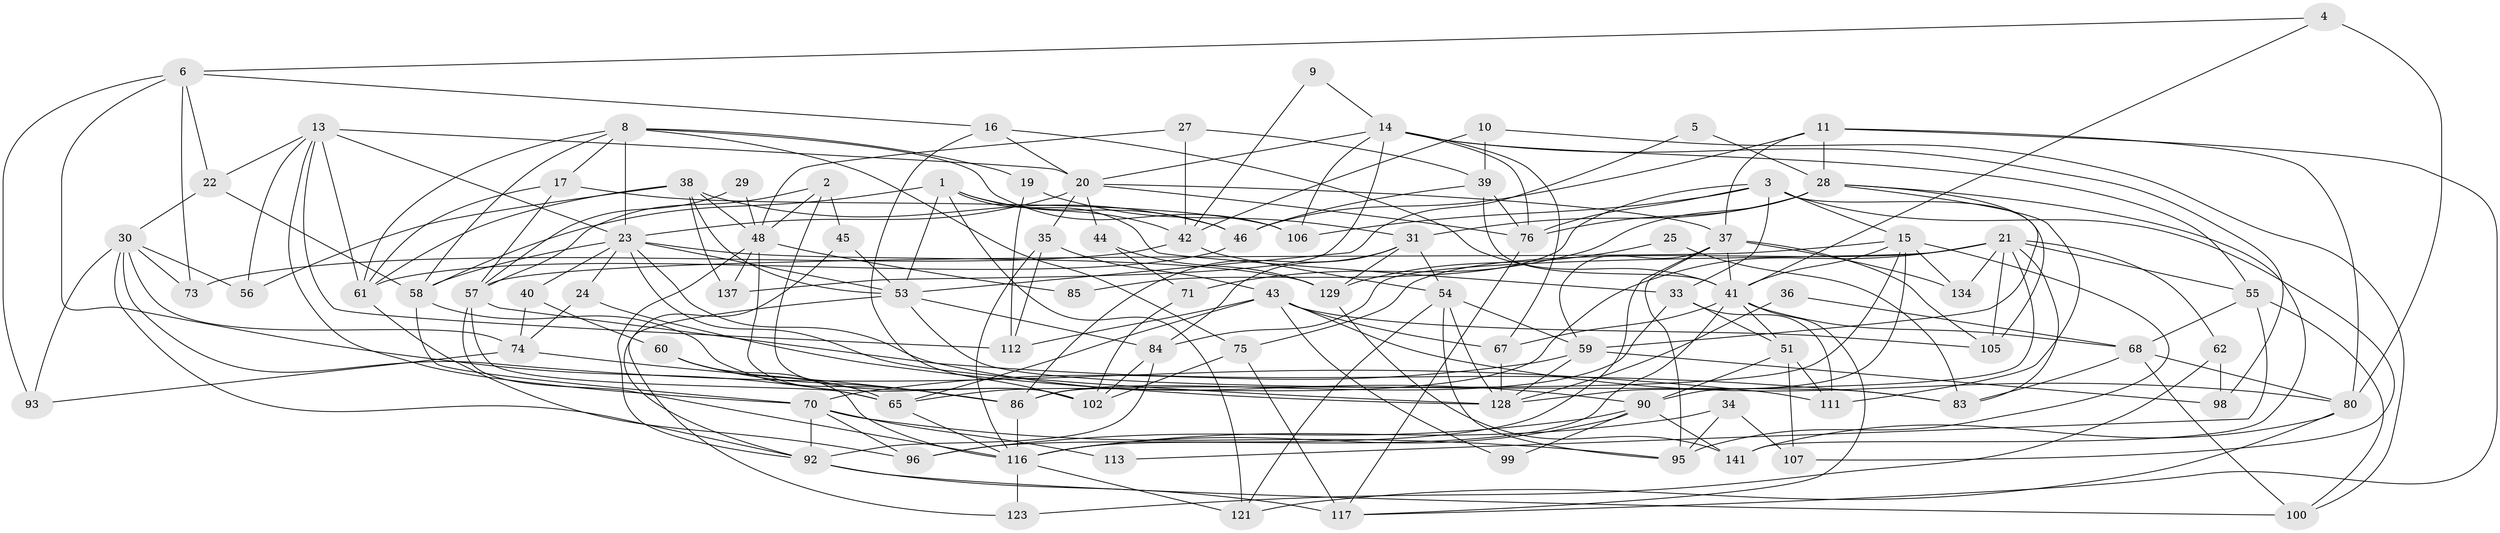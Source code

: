 // original degree distribution, {4: 0.3191489361702128, 2: 0.09219858156028368, 6: 0.12056737588652482, 3: 0.28368794326241137, 5: 0.1702127659574468, 8: 0.014184397163120567}
// Generated by graph-tools (version 1.1) at 2025/11/02/27/25 16:11:18]
// undirected, 91 vertices, 226 edges
graph export_dot {
graph [start="1"]
  node [color=gray90,style=filled];
  1 [super="+63"];
  2 [super="+12"];
  3 [super="+7"];
  4;
  5;
  6 [super="+18"];
  8 [super="+69"];
  9;
  10;
  11 [super="+122"];
  13 [super="+32"];
  14 [super="+64"];
  15 [super="+126"];
  16;
  17 [super="+94"];
  19;
  20 [super="+131"];
  21 [super="+49"];
  22 [super="+47"];
  23 [super="+26"];
  24;
  25;
  27 [super="+88"];
  28 [super="+125"];
  29;
  30 [super="+79"];
  31 [super="+133"];
  33 [super="+66"];
  34;
  35 [super="+87"];
  36;
  37 [super="+50"];
  38 [super="+82"];
  39 [super="+114"];
  40;
  41 [super="+91"];
  42 [super="+52"];
  43 [super="+78"];
  44 [super="+124"];
  45;
  46 [super="+89"];
  48 [super="+135"];
  51 [super="+104"];
  53 [super="+77"];
  54 [super="+72"];
  55;
  56;
  57 [super="+130"];
  58 [super="+118"];
  59 [super="+101"];
  60;
  61;
  62;
  65 [super="+115"];
  67;
  68;
  70 [super="+81"];
  71;
  73;
  74 [super="+119"];
  75;
  76 [super="+138"];
  80 [super="+140"];
  83 [super="+97"];
  84 [super="+136"];
  85;
  86 [super="+108"];
  90 [super="+103"];
  92 [super="+127"];
  93;
  95;
  96;
  98;
  99;
  100 [super="+120"];
  102 [super="+110"];
  105;
  106 [super="+109"];
  107;
  111;
  112;
  113;
  116 [super="+139"];
  117;
  121;
  123;
  128 [super="+132"];
  129;
  134;
  137;
  141;
  1 -- 121;
  1 -- 46;
  1 -- 42;
  1 -- 53;
  1 -- 33;
  1 -- 58;
  2 -- 102;
  2 -- 48;
  2 -- 45;
  2 -- 57;
  3 -- 107;
  3 -- 76;
  3 -- 85;
  3 -- 105;
  3 -- 15;
  3 -- 33;
  3 -- 106;
  4 -- 80;
  4 -- 41;
  4 -- 6;
  5 -- 28;
  5 -- 53;
  6 -- 93;
  6 -- 22;
  6 -- 16;
  6 -- 73;
  6 -- 65;
  8 -- 19;
  8 -- 58;
  8 -- 17;
  8 -- 75;
  8 -- 61;
  8 -- 23;
  8 -- 106;
  9 -- 14;
  9 -- 42;
  10 -- 39 [weight=2];
  10 -- 42;
  10 -- 100;
  11 -- 28;
  11 -- 80;
  11 -- 37;
  11 -- 117;
  11 -- 46;
  13 -- 61;
  13 -- 22;
  13 -- 112;
  13 -- 56;
  13 -- 70;
  13 -- 20;
  13 -- 23;
  14 -- 106;
  14 -- 76;
  14 -- 98;
  14 -- 67;
  14 -- 20;
  14 -- 55;
  14 -- 137;
  15 -- 134;
  15 -- 128;
  15 -- 41;
  15 -- 57;
  15 -- 95;
  15 -- 86;
  16 -- 20;
  16 -- 41;
  16 -- 102;
  17 -- 61;
  17 -- 57;
  17 -- 106;
  19 -- 31;
  19 -- 112;
  20 -- 35 [weight=2];
  20 -- 37;
  20 -- 44;
  20 -- 23;
  20 -- 76;
  21 -- 65;
  21 -- 75;
  21 -- 83;
  21 -- 84;
  21 -- 134;
  21 -- 55;
  21 -- 105;
  21 -- 90;
  21 -- 62;
  22 -- 58;
  22 -- 30;
  23 -- 128;
  23 -- 90;
  23 -- 129;
  23 -- 53;
  23 -- 24;
  23 -- 40;
  23 -- 58;
  24 -- 128;
  24 -- 74;
  25 -- 83;
  25 -- 129;
  27 -- 39;
  27 -- 48;
  27 -- 42 [weight=2];
  28 -- 59;
  28 -- 76;
  28 -- 141;
  28 -- 31;
  28 -- 111;
  28 -- 71;
  29 -- 48;
  29 -- 57;
  30 -- 93;
  30 -- 111;
  30 -- 56;
  30 -- 73;
  30 -- 74;
  30 -- 92;
  31 -- 54;
  31 -- 129;
  31 -- 84;
  31 -- 86;
  33 -- 111;
  33 -- 51;
  33 -- 86;
  34 -- 95;
  34 -- 116;
  34 -- 107;
  35 -- 116;
  35 -- 112;
  35 -- 43;
  36 -- 128;
  36 -- 68;
  37 -- 59;
  37 -- 96;
  37 -- 105;
  37 -- 134;
  37 -- 41;
  37 -- 95;
  38 -- 137 [weight=2];
  38 -- 48;
  38 -- 46;
  38 -- 53;
  38 -- 56;
  38 -- 61;
  39 -- 41;
  39 -- 76;
  39 -- 46;
  40 -- 60;
  40 -- 74;
  41 -- 67;
  41 -- 68;
  41 -- 116;
  41 -- 117;
  41 -- 51;
  42 -- 73;
  42 -- 54;
  43 -- 80;
  43 -- 112;
  43 -- 67;
  43 -- 99;
  43 -- 65;
  43 -- 105;
  44 -- 129;
  44 -- 71;
  45 -- 92;
  45 -- 53;
  46 -- 61;
  48 -- 92;
  48 -- 102;
  48 -- 85;
  48 -- 137;
  51 -- 90;
  51 -- 107;
  51 -- 111;
  53 -- 123;
  53 -- 84;
  53 -- 83;
  54 -- 95;
  54 -- 128;
  54 -- 121;
  54 -- 59;
  55 -- 68;
  55 -- 113;
  55 -- 100;
  57 -- 116;
  57 -- 83;
  57 -- 65;
  58 -- 86;
  58 -- 70;
  59 -- 128;
  59 -- 70;
  59 -- 98;
  60 -- 65;
  60 -- 86;
  60 -- 116;
  61 -- 96;
  62 -- 98;
  62 -- 123;
  65 -- 116;
  67 -- 128;
  68 -- 80;
  68 -- 100;
  68 -- 83;
  70 -- 113;
  70 -- 96;
  70 -- 95;
  70 -- 92;
  71 -- 102;
  74 -- 86;
  74 -- 93;
  75 -- 117;
  75 -- 102;
  76 -- 117;
  80 -- 141;
  80 -- 121;
  84 -- 92;
  84 -- 102;
  86 -- 116;
  90 -- 99;
  90 -- 116;
  90 -- 96;
  90 -- 141;
  92 -- 117;
  92 -- 100;
  116 -- 121;
  116 -- 123 [weight=2];
  129 -- 141;
}
